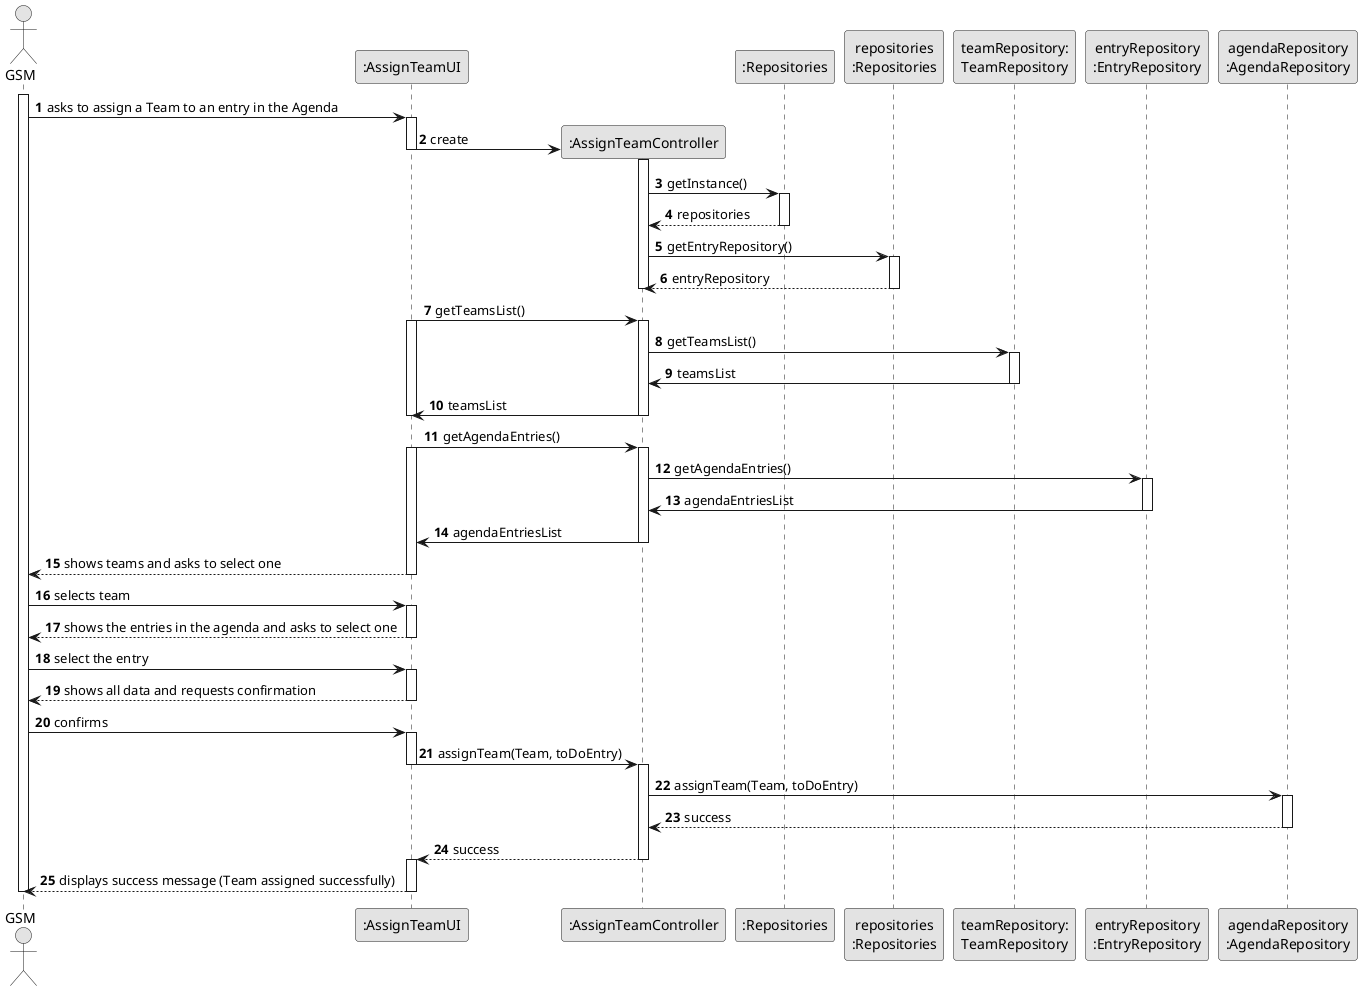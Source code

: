 
@startuml
skinparam monochrome true
skinparam packageStyle rectangle
skinparam shadowing false

'title System Sequence Diagram (SSD) - US006

autonumber

actor "GSM" as GSM
participant ":AssignTeamUI" as UI
participant ":AssignTeamController" as CTRL
participant ":Repositories" as RepositorySingleton
participant "repositories\n:Repositories" as PLAT
participant "teamRepository:\nTeamRepository" as TeamRepository
participant "entryRepository\n:EntryRepository" as EntryRepository
participant "agendaRepository\n:AgendaRepository" as AgendaRepository

activate GSM

    GSM -> UI : asks to assign a Team to an entry in the Agenda
    activate UI

        UI -> CTRL** : create
        deactivate UI
                activate CTRL

                    CTRL -> RepositorySingleton : getInstance()
                    activate RepositorySingleton

                        RepositorySingleton --> CTRL : repositories
                    deactivate RepositorySingleton

                    CTRL -> PLAT : getEntryRepository()
                    activate PLAT

                        PLAT --> CTRL : entryRepository
                    deactivate PLAT

                     deactivate CTRL

                deactivate UI

        UI -> CTRL : getTeamsList()
        activate UI
        activate CTRL

        CTRL -> TeamRepository : getTeamsList()
        activate TeamRepository

        TeamRepository -> CTRL : teamsList
        deactivate TeamRepository

        CTRL -> UI : teamsList
        deactivate CTRL
        deactivate UI

        UI -> CTRL : getAgendaEntries()
                activate UI
                activate CTRL

                CTRL -> EntryRepository : getAgendaEntries()
                activate EntryRepository

                EntryRepository -> CTRL : agendaEntriesList
                deactivate EntryRepository

                CTRL -> UI : agendaEntriesList
                deactivate CTRL

        UI --> GSM : shows teams and asks to select one
        deactivate UI

    GSM -> UI : selects team
    activate UI

    UI --> GSM : shows the entries in the agenda and asks to select one
    deactivate UI

    GSM -> UI: select the entry
    activate UI

    UI --> GSM : shows all data and requests confirmation
    deactivate UI

    GSM -> UI: confirms
    activate UI

        UI -> CTRL : assignTeam(Team, toDoEntry)
        deactivate UI
        activate CTRL

        CTRL -> AgendaRepository : assignTeam(Team, toDoEntry)
        activate AgendaRepository

        AgendaRepository --> CTRL: success
        deactivate AgendaRepository

        CTRL --> UI : success
        deactivate CTRL
        activate UI

    UI --> GSM : displays success message (Team assigned successfully)
    deactivate UI

deactivate GSM

@enduml
